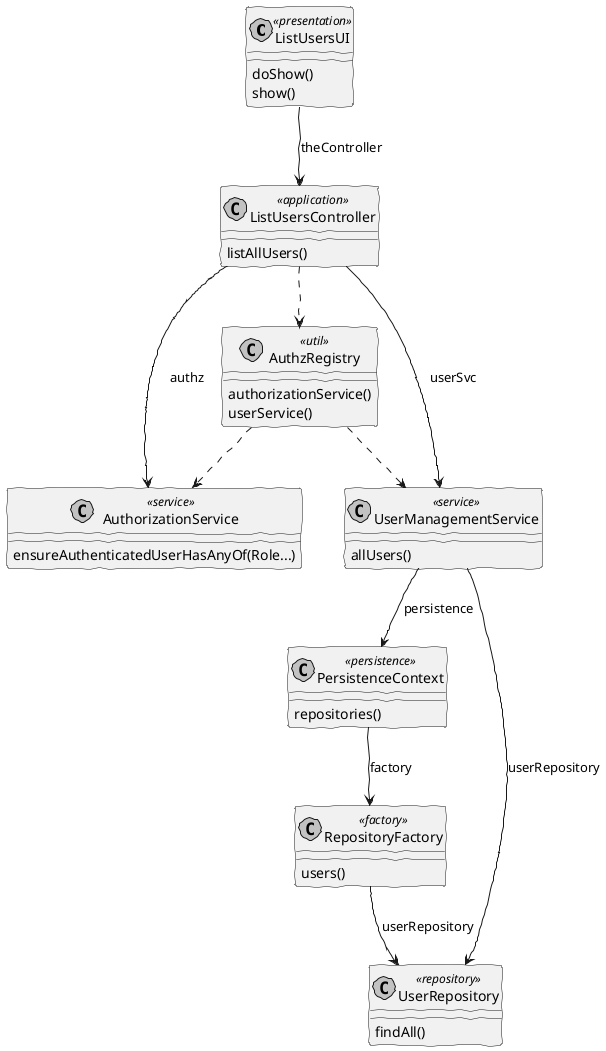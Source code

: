 @startuml
'http://plantuml.com/skinparam.html
skinparam handwritten true
skinparam monochrome true
skinparam packageStyle rect
skinparam defaultFontName FG Virgil
skinparam shadowing false

class ListUsersUI <<presentation>>
class ListUsersController <<application>>
class AuthorizationService <<service>>
class UserManagementService <<service>>
class AuthzRegistry <<util>>
class PersistenceContext  <<persistence>>
class RepositoryFactory  <<factory>>
class UserRepository <<repository>>

ListUsersUI --> ListUsersController : theController
ListUsersController --> AuthorizationService: authz
ListUsersController --> UserManagementService: userSvc
ListUsersController ..> AuthzRegistry
AuthzRegistry ..> AuthorizationService
AuthzRegistry ..> UserManagementService
UserManagementService --> PersistenceContext: persistence
PersistenceContext --> RepositoryFactory: factory
RepositoryFactory --> UserRepository: userRepository
UserManagementService --> UserRepository: userRepository

ListUsersUI : doShow()
ListUsersUI : show()
ListUsersController : listAllUsers()
AuthorizationService : ensureAuthenticatedUserHasAnyOf(Role...)
UserManagementService : allUsers()
PersistenceContext : repositories()
RepositoryFactory : users()
UserRepository : findAll()
AuthzRegistry : authorizationService()
AuthzRegistry : userService()

@enduml
